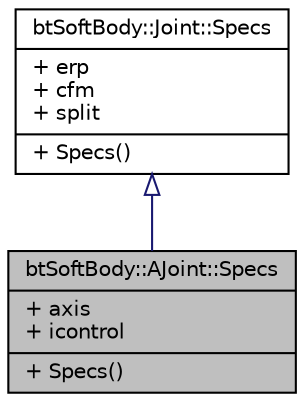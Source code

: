 digraph G
{
  edge [fontname="Helvetica",fontsize="10",labelfontname="Helvetica",labelfontsize="10"];
  node [fontname="Helvetica",fontsize="10",shape=record];
  Node1 [label="{btSoftBody::AJoint::Specs\n|+ axis\l+ icontrol\l|+ Specs()\l}",height=0.2,width=0.4,color="black", fillcolor="grey75", style="filled" fontcolor="black"];
  Node2 -> Node1 [dir=back,color="midnightblue",fontsize="10",style="solid",arrowtail="empty",fontname="Helvetica"];
  Node2 [label="{btSoftBody::Joint::Specs\n|+ erp\l+ cfm\l+ split\l|+ Specs()\l}",height=0.2,width=0.4,color="black", fillcolor="white", style="filled",URL="$d8/d9d/structbtSoftBody_1_1Joint_1_1Specs.html"];
}
